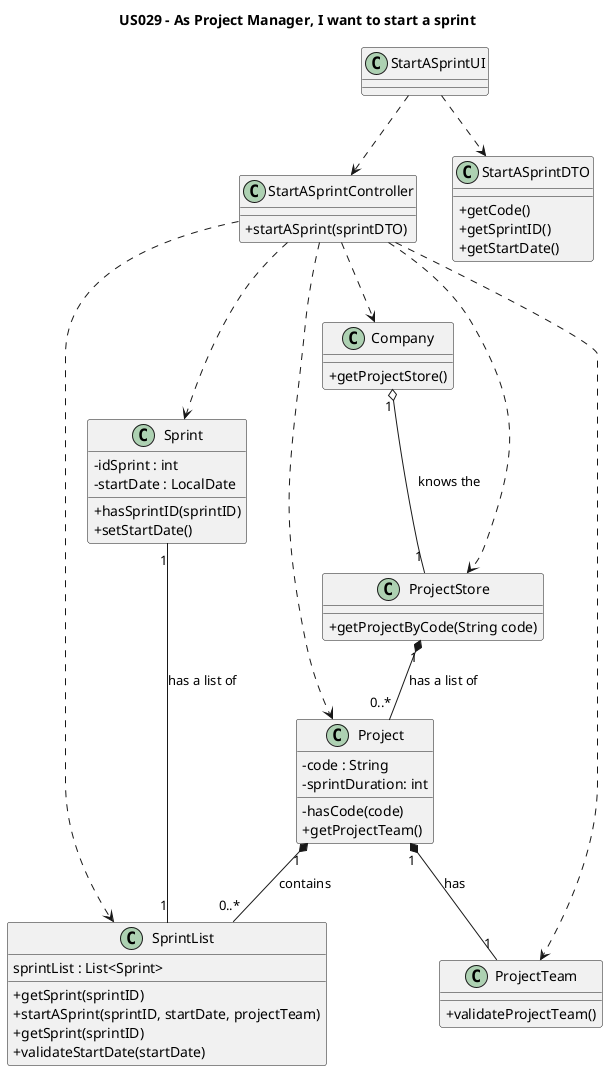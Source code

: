 @startuml
'https://plantuml.com/class-diagram

'hide circle
skinparam classAttributeIconSize 0

title US029 - As Project Manager, I want to start a sprint

class StartASprintUI {
}

class StartASprintController {
+startASprint(sprintDTO)
}

class StartASprintDTO {
+getCode()
+getSprintID()
+getStartDate()
}

class Company {
+getProjectStore()
}

class ProjectStore {
+getProjectByCode(String code)
}

class Project {
-code : String
-sprintDuration: int
-hasCode(code)
+getProjectTeam()
}

class SprintList {
sprintList : List<Sprint>
+getSprint(sprintID)
+startASprint(sprintID, startDate, projectTeam)
+getSprint(sprintID)
+validateStartDate(startDate)
}

class Sprint {
-idSprint : int
-startDate : LocalDate
+hasSprintID(sprintID)
+setStartDate()
}

class ProjectTeam {
+validateProjectTeam()
}

StartASprintUI ..> StartASprintController
StartASprintUI ..> StartASprintDTO
StartASprintController ..> Company
StartASprintController ..> ProjectStore
StartASprintController ..> Project
StartASprintController ..> SprintList
StartASprintController ..> Sprint
StartASprintController ..> ProjectTeam

Company "1" o-- "1" ProjectStore: knows the
ProjectStore "1" *-- "0..*" Project: has a list of
Project "1" *-- "0..*" SprintList: contains
Project "1" *-- "1" ProjectTeam: has
Sprint "1" -- "1" SprintList: has a list of

@enduml